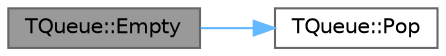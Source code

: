 digraph "TQueue::Empty"
{
 // INTERACTIVE_SVG=YES
 // LATEX_PDF_SIZE
  bgcolor="transparent";
  edge [fontname=Helvetica,fontsize=10,labelfontname=Helvetica,labelfontsize=10];
  node [fontname=Helvetica,fontsize=10,shape=box,height=0.2,width=0.4];
  rankdir="LR";
  Node1 [id="Node000001",label="TQueue::Empty",height=0.2,width=0.4,color="gray40", fillcolor="grey60", style="filled", fontcolor="black",tooltip="Empty the queue, discarding all items."];
  Node1 -> Node2 [id="edge1_Node000001_Node000002",color="steelblue1",style="solid",tooltip=" "];
  Node2 [id="Node000002",label="TQueue::Pop",height=0.2,width=0.4,color="grey40", fillcolor="white", style="filled",URL="$df/d83/classTQueue.html#a02d5fcd7725078447d9a81abb4c745b8",tooltip="Removes the item from the tail of the queue."];
}
